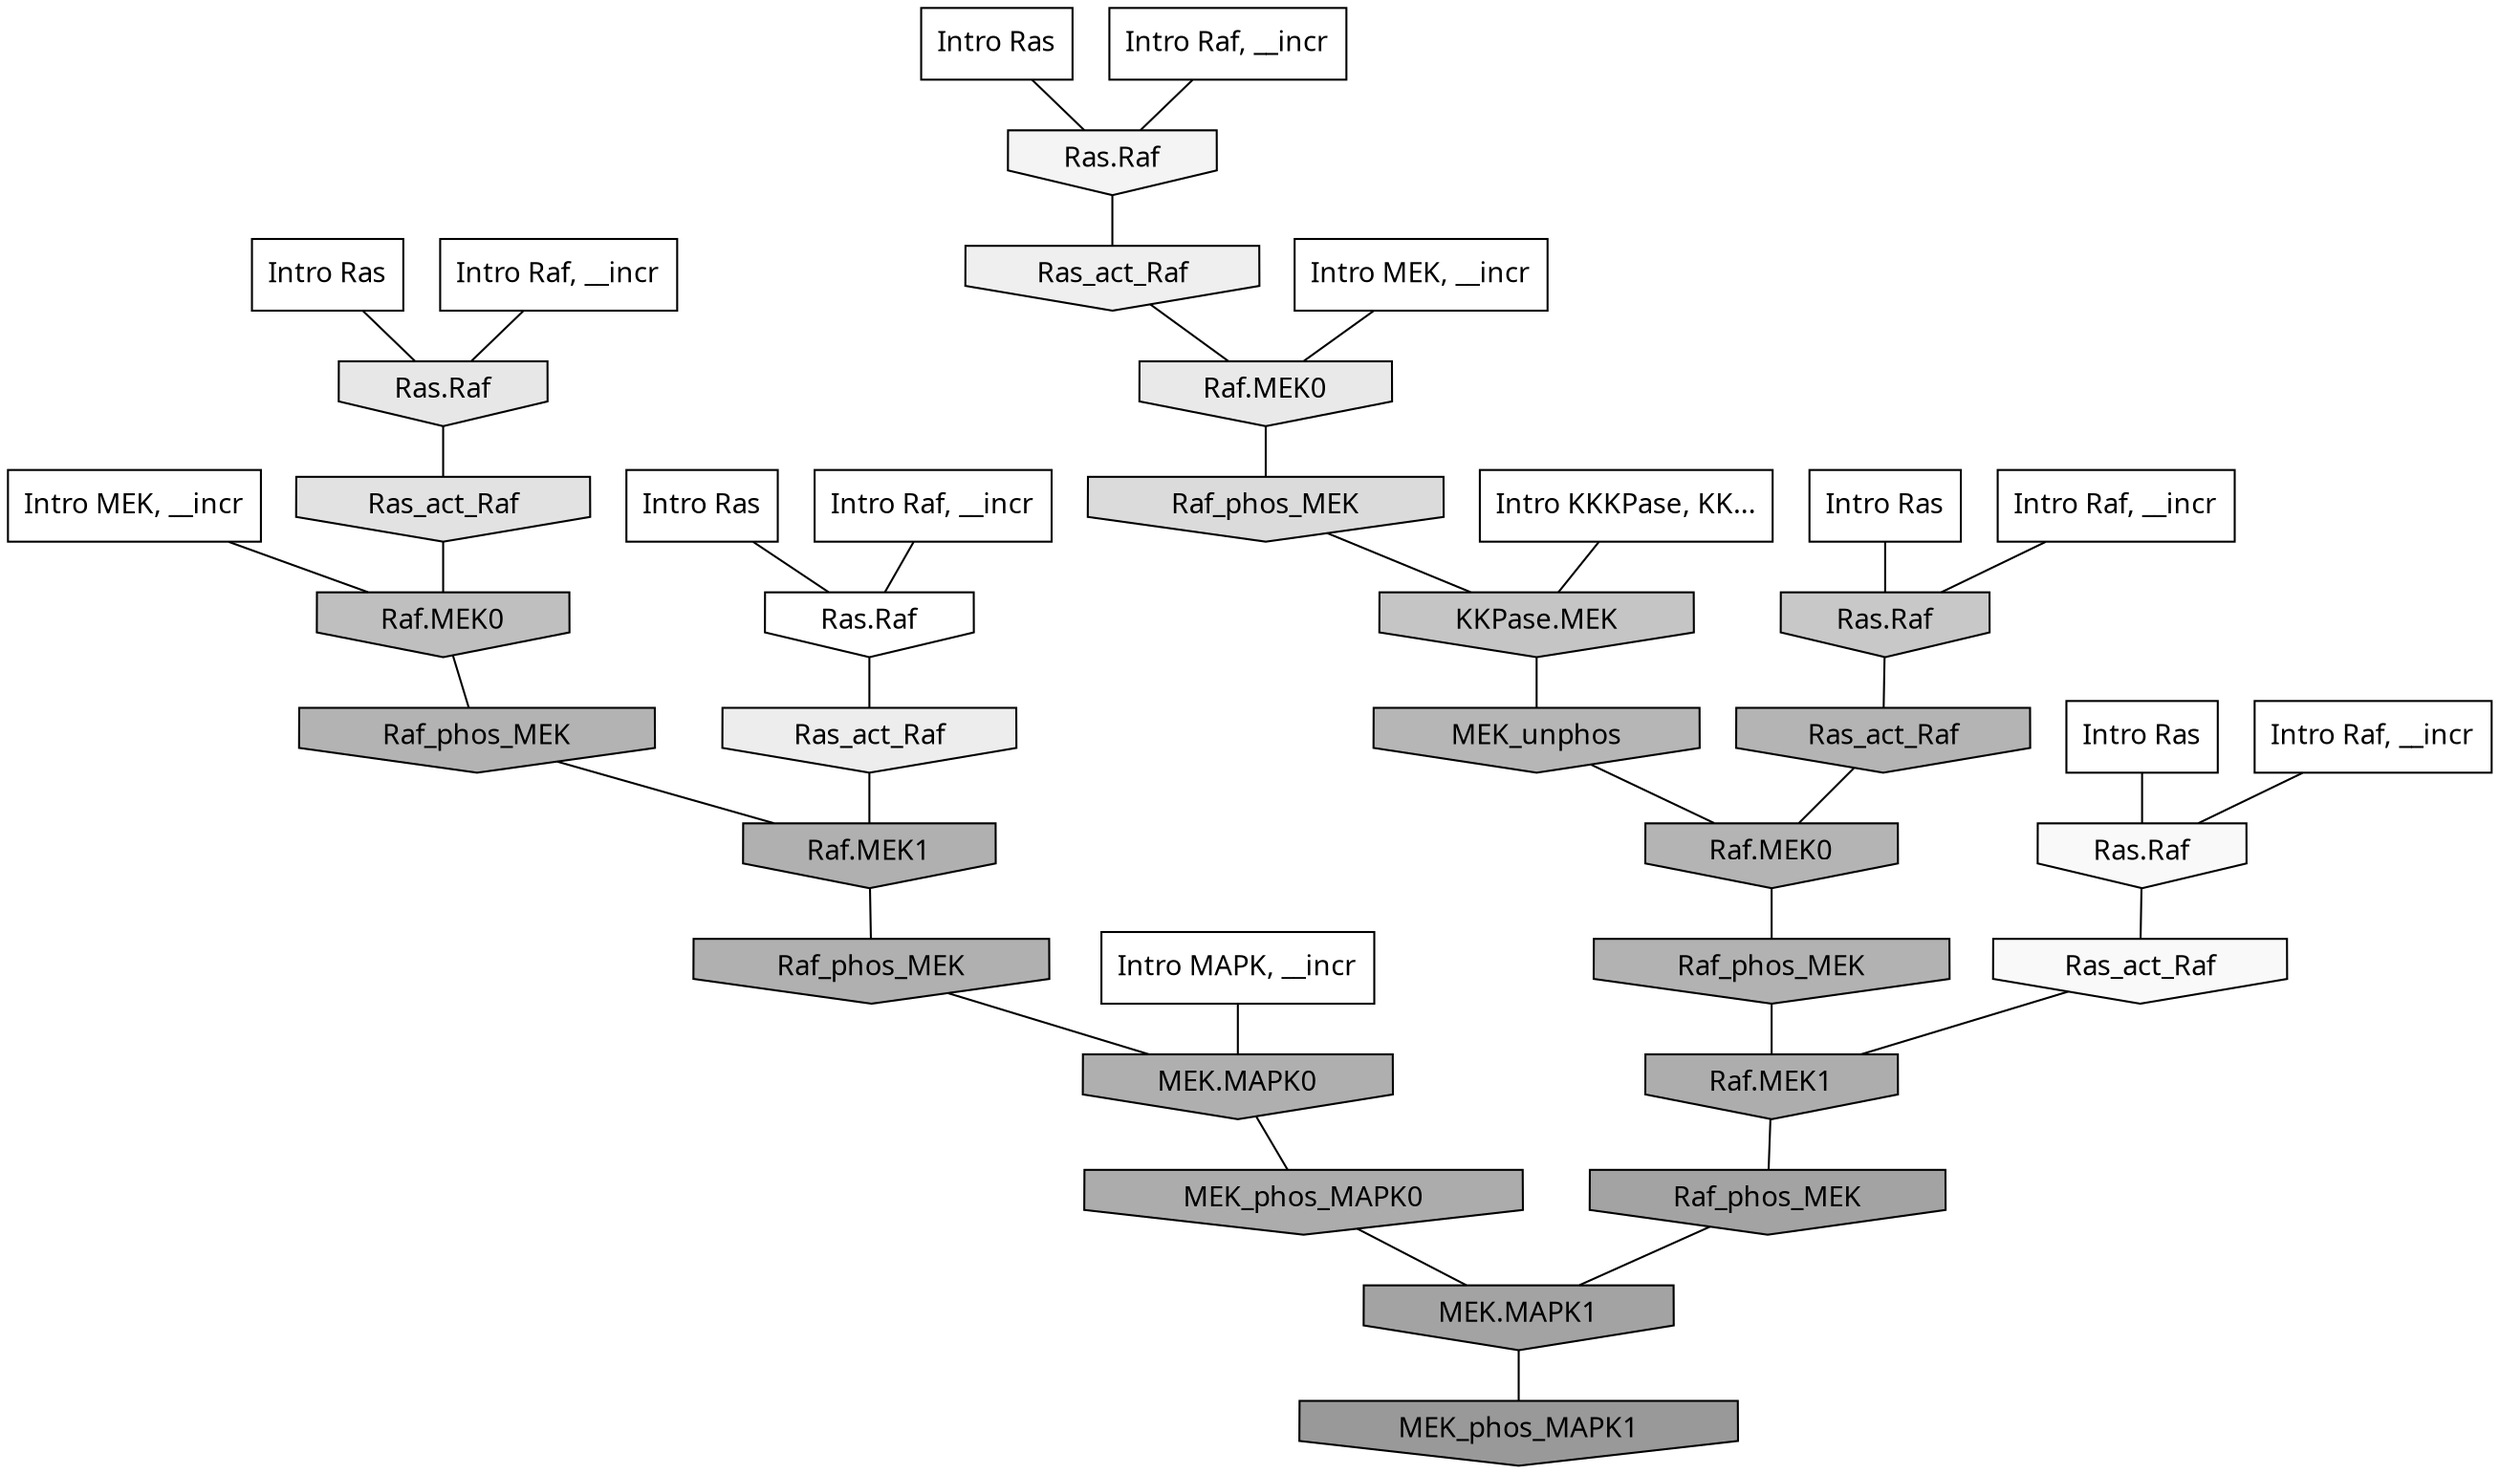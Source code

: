 digraph G{
  rankdir="TB";
  ranksep=0.30;
  node [fontname="CMU Serif"];
  edge [fontname="CMU Serif"];
  
  2 [label="Intro Ras", shape=rectangle, style=filled, fillcolor="0.000 0.000 1.000"]
  
  33 [label="Intro Ras", shape=rectangle, style=filled, fillcolor="0.000 0.000 1.000"]
  
  34 [label="Intro Ras", shape=rectangle, style=filled, fillcolor="0.000 0.000 1.000"]
  
  50 [label="Intro Ras", shape=rectangle, style=filled, fillcolor="0.000 0.000 1.000"]
  
  64 [label="Intro Ras", shape=rectangle, style=filled, fillcolor="0.000 0.000 1.000"]
  
  411 [label="Intro Raf, __incr", shape=rectangle, style=filled, fillcolor="0.000 0.000 1.000"]
  
  563 [label="Intro Raf, __incr", shape=rectangle, style=filled, fillcolor="0.000 0.000 1.000"]
  
  670 [label="Intro Raf, __incr", shape=rectangle, style=filled, fillcolor="0.000 0.000 1.000"]
  
  983 [label="Intro Raf, __incr", shape=rectangle, style=filled, fillcolor="0.000 0.000 1.000"]
  
  1007 [label="Intro Raf, __incr", shape=rectangle, style=filled, fillcolor="0.000 0.000 1.000"]
  
  1275 [label="Intro MEK, __incr", shape=rectangle, style=filled, fillcolor="0.000 0.000 1.000"]
  
  1483 [label="Intro MEK, __incr", shape=rectangle, style=filled, fillcolor="0.000 0.000 1.000"]
  
  2266 [label="Intro MAPK, __incr", shape=rectangle, style=filled, fillcolor="0.000 0.000 1.000"]
  
  3115 [label="Intro KKKPase, KK...", shape=rectangle, style=filled, fillcolor="0.000 0.000 1.000"]
  
  3282 [label="Ras.Raf", shape=invhouse, style=filled, fillcolor="0.000 0.000 1.000"]
  
  3426 [label="Ras.Raf", shape=invhouse, style=filled, fillcolor="0.000 0.000 0.976"]
  
  3447 [label="Ras_act_Raf", shape=invhouse, style=filled, fillcolor="0.000 0.000 0.973"]
  
  3562 [label="Ras.Raf", shape=invhouse, style=filled, fillcolor="0.000 0.000 0.955"]
  
  3738 [label="Ras_act_Raf", shape=invhouse, style=filled, fillcolor="0.000 0.000 0.935"]
  
  3793 [label="Ras_act_Raf", shape=invhouse, style=filled, fillcolor="0.000 0.000 0.929"]
  
  4013 [label="Raf.MEK0", shape=invhouse, style=filled, fillcolor="0.000 0.000 0.914"]
  
  4131 [label="Ras.Raf", shape=invhouse, style=filled, fillcolor="0.000 0.000 0.904"]
  
  4396 [label="Ras_act_Raf", shape=invhouse, style=filled, fillcolor="0.000 0.000 0.883"]
  
  4720 [label="Raf_phos_MEK", shape=invhouse, style=filled, fillcolor="0.000 0.000 0.858"]
  
  5881 [label="Ras.Raf", shape=invhouse, style=filled, fillcolor="0.000 0.000 0.782"]
  
  6056 [label="KKPase.MEK", shape=invhouse, style=filled, fillcolor="0.000 0.000 0.770"]
  
  6446 [label="Raf.MEK0", shape=invhouse, style=filled, fillcolor="0.000 0.000 0.750"]
  
  7394 [label="MEK_unphos", shape=invhouse, style=filled, fillcolor="0.000 0.000 0.712"]
  
  7610 [label="Ras_act_Raf", shape=invhouse, style=filled, fillcolor="0.000 0.000 0.704"]
  
  7616 [label="Raf.MEK0", shape=invhouse, style=filled, fillcolor="0.000 0.000 0.704"]
  
  7657 [label="Raf_phos_MEK", shape=invhouse, style=filled, fillcolor="0.000 0.000 0.703"]
  
  7750 [label="Raf_phos_MEK", shape=invhouse, style=filled, fillcolor="0.000 0.000 0.698"]
  
  7944 [label="Raf.MEK1", shape=invhouse, style=filled, fillcolor="0.000 0.000 0.691"]
  
  8016 [label="Raf_phos_MEK", shape=invhouse, style=filled, fillcolor="0.000 0.000 0.689"]
  
  8164 [label="MEK.MAPK0", shape=invhouse, style=filled, fillcolor="0.000 0.000 0.685"]
  
  8367 [label="Raf.MEK1", shape=invhouse, style=filled, fillcolor="0.000 0.000 0.678"]
  
  8431 [label="MEK_phos_MAPK0", shape=invhouse, style=filled, fillcolor="0.000 0.000 0.675"]
  
  9560 [label="Raf_phos_MEK", shape=invhouse, style=filled, fillcolor="0.000 0.000 0.640"]
  
  9562 [label="MEK.MAPK1", shape=invhouse, style=filled, fillcolor="0.000 0.000 0.640"]
  
  11244 [label="MEK_phos_MAPK1", shape=invhouse, style=filled, fillcolor="0.000 0.000 0.600"]
  
  
  9562 -> 11244 [dir=none, color="0.000 0.000 0.000"] 
  9560 -> 9562 [dir=none, color="0.000 0.000 0.000"] 
  8431 -> 9562 [dir=none, color="0.000 0.000 0.000"] 
  8367 -> 9560 [dir=none, color="0.000 0.000 0.000"] 
  8164 -> 8431 [dir=none, color="0.000 0.000 0.000"] 
  8016 -> 8164 [dir=none, color="0.000 0.000 0.000"] 
  7944 -> 8016 [dir=none, color="0.000 0.000 0.000"] 
  7750 -> 8367 [dir=none, color="0.000 0.000 0.000"] 
  7657 -> 7944 [dir=none, color="0.000 0.000 0.000"] 
  7616 -> 7750 [dir=none, color="0.000 0.000 0.000"] 
  7610 -> 7616 [dir=none, color="0.000 0.000 0.000"] 
  7394 -> 7616 [dir=none, color="0.000 0.000 0.000"] 
  6446 -> 7657 [dir=none, color="0.000 0.000 0.000"] 
  6056 -> 7394 [dir=none, color="0.000 0.000 0.000"] 
  5881 -> 7610 [dir=none, color="0.000 0.000 0.000"] 
  4720 -> 6056 [dir=none, color="0.000 0.000 0.000"] 
  4396 -> 6446 [dir=none, color="0.000 0.000 0.000"] 
  4131 -> 4396 [dir=none, color="0.000 0.000 0.000"] 
  4013 -> 4720 [dir=none, color="0.000 0.000 0.000"] 
  3793 -> 7944 [dir=none, color="0.000 0.000 0.000"] 
  3738 -> 4013 [dir=none, color="0.000 0.000 0.000"] 
  3562 -> 3738 [dir=none, color="0.000 0.000 0.000"] 
  3447 -> 8367 [dir=none, color="0.000 0.000 0.000"] 
  3426 -> 3447 [dir=none, color="0.000 0.000 0.000"] 
  3282 -> 3793 [dir=none, color="0.000 0.000 0.000"] 
  3115 -> 6056 [dir=none, color="0.000 0.000 0.000"] 
  2266 -> 8164 [dir=none, color="0.000 0.000 0.000"] 
  1483 -> 6446 [dir=none, color="0.000 0.000 0.000"] 
  1275 -> 4013 [dir=none, color="0.000 0.000 0.000"] 
  1007 -> 3282 [dir=none, color="0.000 0.000 0.000"] 
  983 -> 3426 [dir=none, color="0.000 0.000 0.000"] 
  670 -> 4131 [dir=none, color="0.000 0.000 0.000"] 
  563 -> 5881 [dir=none, color="0.000 0.000 0.000"] 
  411 -> 3562 [dir=none, color="0.000 0.000 0.000"] 
  64 -> 5881 [dir=none, color="0.000 0.000 0.000"] 
  50 -> 4131 [dir=none, color="0.000 0.000 0.000"] 
  34 -> 3282 [dir=none, color="0.000 0.000 0.000"] 
  33 -> 3426 [dir=none, color="0.000 0.000 0.000"] 
  2 -> 3562 [dir=none, color="0.000 0.000 0.000"] 
  
  }
